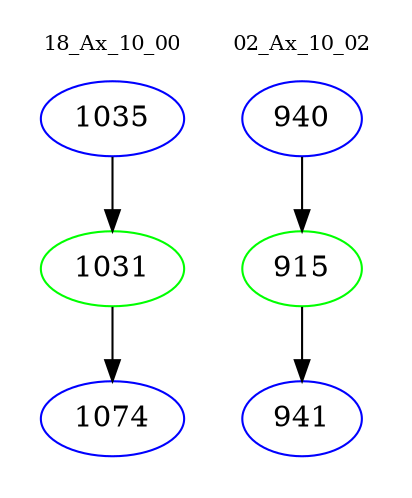 digraph{
subgraph cluster_0 {
color = white
label = "18_Ax_10_00";
fontsize=10;
T0_1035 [label="1035", color="blue"]
T0_1035 -> T0_1031 [color="black"]
T0_1031 [label="1031", color="green"]
T0_1031 -> T0_1074 [color="black"]
T0_1074 [label="1074", color="blue"]
}
subgraph cluster_1 {
color = white
label = "02_Ax_10_02";
fontsize=10;
T1_940 [label="940", color="blue"]
T1_940 -> T1_915 [color="black"]
T1_915 [label="915", color="green"]
T1_915 -> T1_941 [color="black"]
T1_941 [label="941", color="blue"]
}
}
